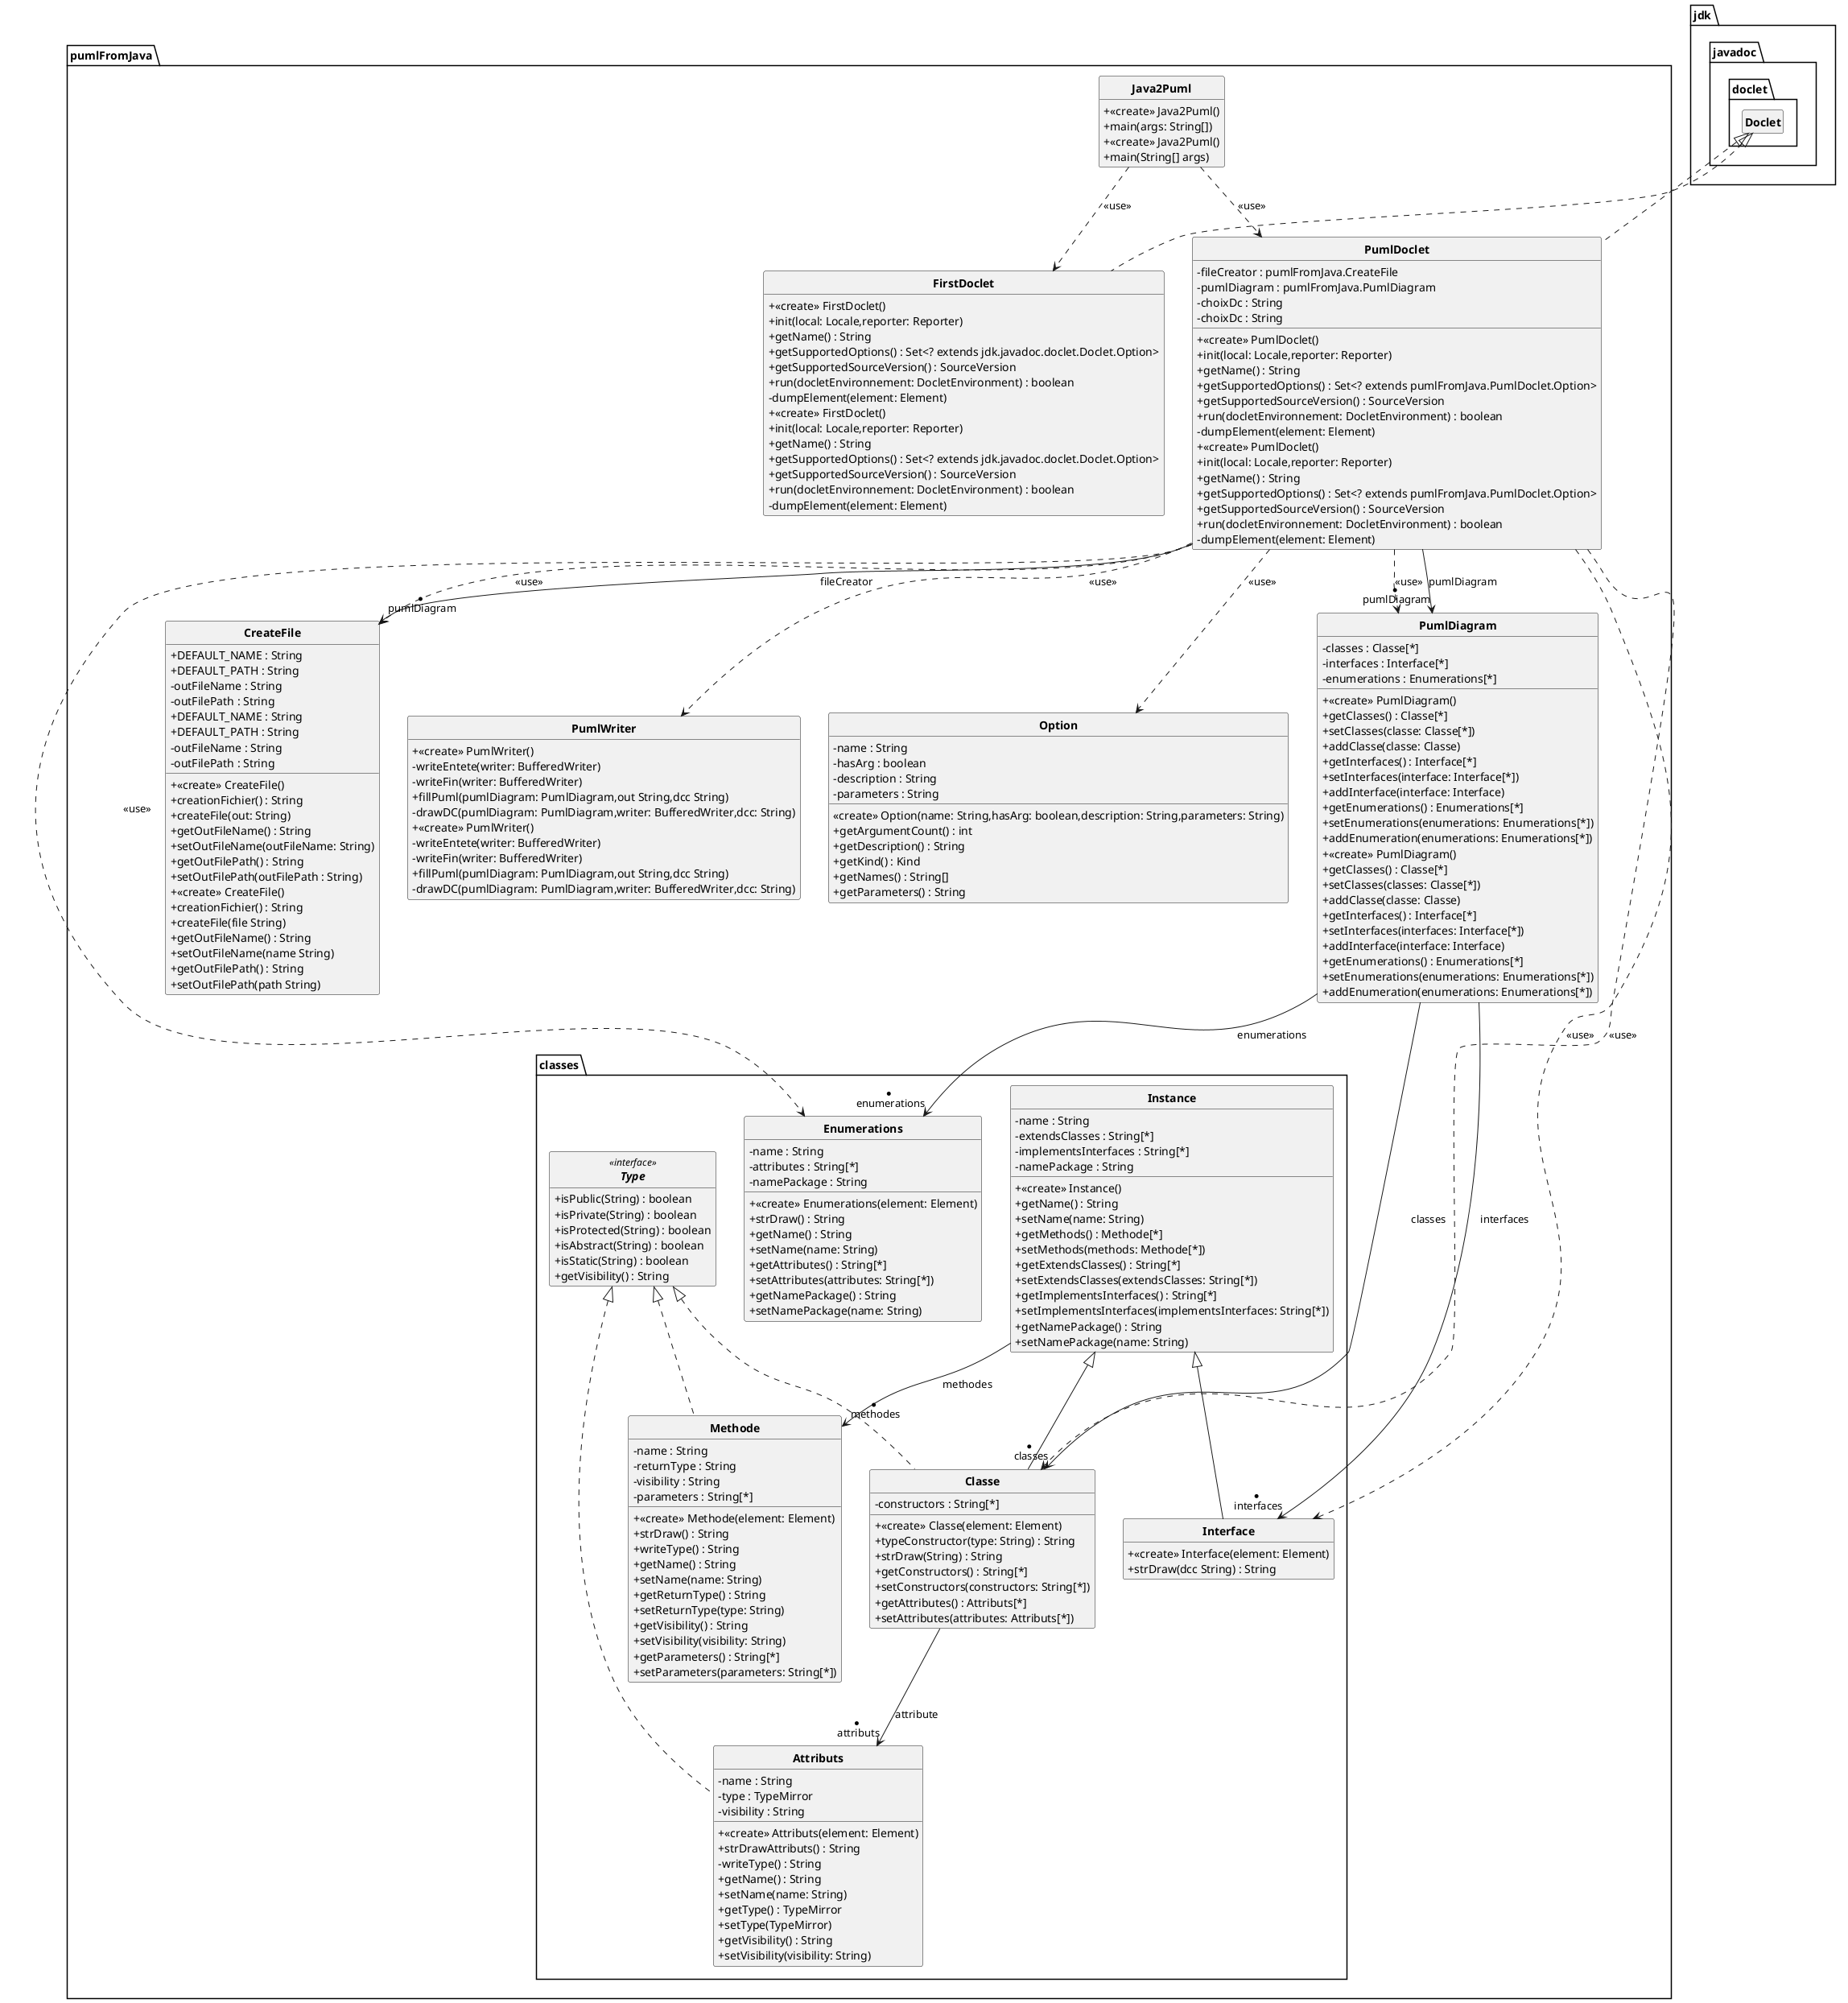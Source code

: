 @startuml
'https://plantuml.com/class-diagram
skinparam classAttributeIconSize 0
skinparam classFontStyle Bold
skinparam style strictuml
hide empty members

class pumlFromJava.PumlDiagram {
+<<create>> PumlDiagram()
+ getClasses() : Classe[*]
+ setClasses(classe: Classe[*])
+ addClasse(classe: Classe)
+ getInterfaces() : Interface[*]
+ setInterfaces(interface: Interface[*])
+ addInterface(interface: Interface)
+ getEnumerations() : Enumerations[*]
+ setEnumerations(enumerations: Enumerations[*])
+ addEnumeration(enumerations: Enumerations[*])
}
class pumlFromJava.CreateFile {
+ DEFAULT_NAME : String
+ DEFAULT_PATH : String
- outFileName : String
- outFilePath : String
+<<create>> CreateFile()
+ creationFichier() : String
+ createFile(out: String)
+ getOutFileName() : String
+ setOutFileName(outFileName: String)
+ getOutFilePath() : String
+ setOutFilePath(outFilePath : String)
}
class pumlFromJava.PumlWriter {
+<<create>> PumlWriter()
- writeEntete(writer: BufferedWriter)
- writeFin(writer: BufferedWriter)
+ fillPuml(pumlDiagram: PumlDiagram,out String,dcc String)
- drawDC(pumlDiagram: PumlDiagram,writer: BufferedWriter,dcc: String)
}
class pumlFromJava.FirstDoclet {
+<<create>> FirstDoclet()
+ init(local: Locale,reporter: Reporter)
+ getName() : String
+ getSupportedOptions() : Set<? extends jdk.javadoc.doclet.Doclet.Option>
+ getSupportedSourceVersion() : SourceVersion
+ run(docletEnvironnement: DocletEnvironment) : boolean
- dumpElement(element: Element)
}
class pumlFromJava.PumlDoclet {
- fileCreator : pumlFromJava.CreateFile
- pumlDiagram : pumlFromJava.PumlDiagram
- choixDc : String
+<<create>> PumlDoclet()
+ init(local: Locale,reporter: Reporter)
+ getName() : String
+ getSupportedOptions() : Set<? extends pumlFromJava.PumlDoclet.Option>
+ getSupportedSourceVersion() : SourceVersion
+ run(docletEnvironnement: DocletEnvironment) : boolean
- dumpElement(element: Element)
}
class pumlFromJava.Java2Puml {
+<<create>> Java2Puml()
+ main(args: String[])
}
class pumlFromJava.classes.Instance {
- name : String
- extendsClasses : String[*]
- implementsInterfaces : String[*]
- namePackage : String
+<<create>> Instance()
+ getName() : String
+ setName(name: String)
+ getMethods() : Methode[*]
+ setMethods(methods: Methode[*])
+ getExtendsClasses() : String[*]
+ setExtendsClasses(extendsClasses: String[*])
+ getImplementsInterfaces() : String[*]
+ setImplementsInterfaces(implementsInterfaces: String[*])
+ getNamePackage() : String
+ setNamePackage(name: String)
}
class pumlFromJava.classes.Enumerations {
- name : String
- attributes : String[*]
- namePackage : String
+<<create>> Enumerations(element: Element)
+ strDraw() : String
+ getName() : String
+ setName(name: String)
+ getAttributes() : String[*]
+ setAttributes(attributes: String[*])
+ getNamePackage() : String
+ setNamePackage(name: String)
}
class pumlFromJava.classes.Interface {
+<<create>> Interface(element: Element)
+ strDraw(dcc String) : String
}
class pumlFromJava.classes.Methode {
- name : String
- returnType : String
- visibility : String
- parameters : String[*]
+<<create>> Methode(element: Element)
+ strDraw() : String
+ writeType() : String
+ getName() : String
+ setName(name: String)
+ getReturnType() : String
+ setReturnType(type: String)
+ getVisibility() : String
+ setVisibility(visibility: String)
+ getParameters() : String[*]
+ setParameters(parameters: String[*])
}
class pumlFromJava.classes.Attributs {
- name : String
- type : TypeMirror
- visibility : String
+<<create>> Attributs(element: Element)
+ strDrawAttributs() : String
- writeType() : String
+ getName() : String
+ setName(name: String)
+ getType() : TypeMirror
+ setType(TypeMirror)
+ getVisibility() : String
+ setVisibility(visibility: String)
}
class pumlFromJava.classes.Classe {
- constructors : String[*]
+<<create>> Classe(element: Element)
+ typeConstructor(type: String) : String
+ strDraw(String) : String
+ getConstructors() : String[*]
+ setConstructors(constructors: String[*])
+ getAttributes() : Attributs[*]
+ setAttributes(attributes: Attributs[*])
}
class pumlFromJava.PumlDiagram {
- classes : Classe[*]
- interfaces : Interface[*]
- enumerations : Enumerations[*]
+<<create>> PumlDiagram()
+ getClasses() : Classe[*]
+ setClasses(classes: Classe[*])
+ addClasse(classe: Classe)
+ getInterfaces() : Interface[*]
+ setInterfaces(interfaces: Interface[*])
+ addInterface(interface: Interface)
+ getEnumerations() : Enumerations[*]
+ setEnumerations(enumerations: Enumerations[*])
+ addEnumeration(enumerations: Enumerations[*])
}
class pumlFromJava.CreateFile {
+ DEFAULT_NAME : String
+ DEFAULT_PATH : String
- outFileName : String
- outFilePath : String
+<<create>> CreateFile()
+ creationFichier() : String
+ createFile(file String)
+ getOutFileName() : String
+ setOutFileName(name String)
+ getOutFilePath() : String
+ setOutFilePath(path String)
}
class pumlFromJava.PumlWriter {
+<<create>> PumlWriter()
- writeEntete(writer: BufferedWriter)
- writeFin(writer: BufferedWriter)
+ fillPuml(pumlDiagram: PumlDiagram,out String,dcc String)
- drawDC(pumlDiagram: PumlDiagram,writer: BufferedWriter,dcc: String)
}
class pumlFromJava.FirstDoclet {
+<<create>> FirstDoclet()
+ init(local: Locale,reporter: Reporter)
+ getName() : String
+ getSupportedOptions() : Set<? extends jdk.javadoc.doclet.Doclet.Option>
+ getSupportedSourceVersion() : SourceVersion
+ run(docletEnvironnement: DocletEnvironment) : boolean
- dumpElement(element: Element)
}
class pumlFromJava.PumlDoclet {
- choixDc : String
+<<create>> PumlDoclet()
+ init(local: Locale,reporter: Reporter)
+ getName() : String
+ getSupportedOptions() : Set<? extends pumlFromJava.PumlDoclet.Option>
+ getSupportedSourceVersion() : SourceVersion
+ run(docletEnvironnement: DocletEnvironment) : boolean
- dumpElement(element: Element)
}
class pumlFromJava.Java2Puml {
+<<create>> Java2Puml()
+ main(String[] args)
}
class pumlFromJava.Option {
- name : String
- hasArg : boolean
- description : String
- parameters : String
<<create>> Option(name: String,hasArg: boolean,description: String,parameters: String)
+ getArgumentCount() : int
+ getDescription() : String
+ getKind() : Kind
+ getNames() : String[]
+ getParameters() : String
}
interface pumlFromJava.classes.Type<<interface>> {
+ isPublic(String) : boolean
+ isPrivate(String) : boolean
+ isProtected(String) : boolean
+ isAbstract(String) : boolean
+ isStatic(String) : boolean
+ getVisibility() : String
}

pumlFromJava.classes.Instance <|-- pumlFromJava.classes.Interface
jdk.javadoc.doclet.Doclet <|.. pumlFromJava.FirstDoclet
jdk.javadoc.doclet.Doclet <|.. pumlFromJava.PumlDoclet
pumlFromJava.PumlDoclet +.. pumlFromJava.PumlDoclet.Option
pumlFromJava.Option <|.. pumlFromJava.PumlDoclet.Option
pumlFromJava.classes.Type <|.. pumlFromJava.classes.Methode
pumlFromJava.classes.Type <|.. pumlFromJava.classes.Classe
pumlFromJava.classes.Instance <|-- pumlFromJava.classes.Classe
pumlFromJava.classes.Type <|.. pumlFromJava.classes.Attributs

pumlFromJava.PumlDoclet ..> pumlFromJava.Option : <<use>>
pumlFromJava.PumlDoclet ..> pumlFromJava.PumlDiagram : <<use>>
pumlFromJava.PumlDoclet ..> pumlFromJava.CreateFile : <<use>>
pumlFromJava.PumlDoclet ..> pumlFromJava.PumlWriter : <<use>>
pumlFromJava.PumlDoclet ..> pumlFromJava.classes.Classe : <<use>>
pumlFromJava.PumlDoclet ..> pumlFromJava.classes.Interface : <<use>>
pumlFromJava.PumlDoclet ..> pumlFromJava.classes.Enumerations : <<use>>
pumlFromJava.Java2Puml ..> pumlFromJava.PumlDoclet : <<use>>
pumlFromJava.Java2Puml ..> pumlFromJava.FirstDoclet : <<use>>

pumlFromJava.classes.Instance --> "* \n methodes" pumlFromJava.classes.Methode : methodes
pumlFromJava.classes.Classe --> "* \n attributs" pumlFromJava.classes.Attributs : attribute

pumlFromJava.PumlDiagram --> "* \n classes" pumlFromJava.classes.Classe : classes
pumlFromJava.PumlDiagram --> "* \n interfaces" pumlFromJava.classes.Interface : interfaces
pumlFromJava.PumlDiagram --> "* \n enumerations" pumlFromJava.classes.Enumerations : enumerations

pumlFromJava.PumlDoclet --> "* \n pumlDiagram" pumlFromJava.PumlDiagram : pumlDiagram
pumlFromJava.PumlDoclet --> "* \n pumlDiagram" pumlFromJava.CreateFile : fileCreator
@enduml
